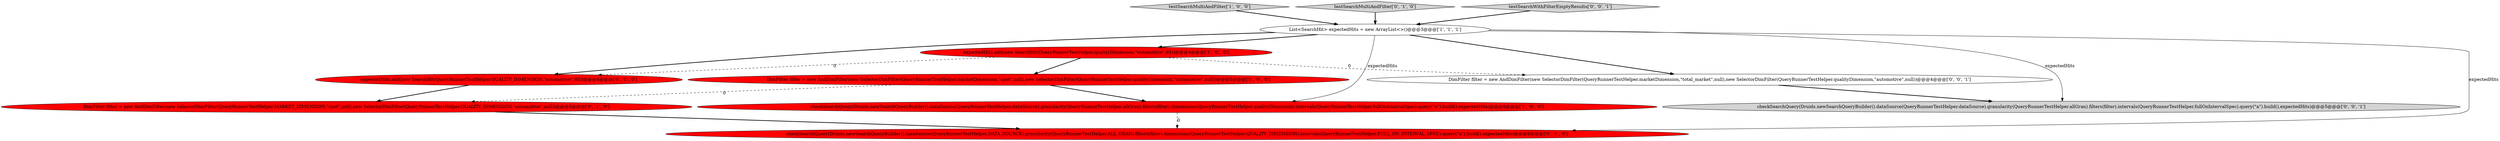 digraph {
0 [style = filled, label = "DimFilter filter = new AndDimFilter(new SelectorDimFilter(QueryRunnerTestHelper.marketDimension,\"spot\",null),new SelectorDimFilter(QueryRunnerTestHelper.qualityDimension,\"automotive\",null))@@@5@@@['1', '0', '0']", fillcolor = red, shape = ellipse image = "AAA1AAABBB1BBB"];
1 [style = filled, label = "checkSearchQuery(Druids.newSearchQueryBuilder().dataSource(QueryRunnerTestHelper.dataSource).granularity(QueryRunnerTestHelper.allGran).filters(filter).dimensions(QueryRunnerTestHelper.qualityDimension).intervals(QueryRunnerTestHelper.fullOnIntervalSpec).query(\"a\").build(),expectedHits)@@@6@@@['1', '0', '0']", fillcolor = red, shape = ellipse image = "AAA1AAABBB1BBB"];
4 [style = filled, label = "testSearchMultiAndFilter['1', '0', '0']", fillcolor = lightgray, shape = diamond image = "AAA0AAABBB1BBB"];
3 [style = filled, label = "List<SearchHit> expectedHits = new ArrayList<>()@@@3@@@['1', '1', '1']", fillcolor = white, shape = ellipse image = "AAA0AAABBB1BBB"];
6 [style = filled, label = "expectedHits.add(new SearchHit(QueryRunnerTestHelper.QUALITY_DIMENSION,\"automotive\",93))@@@4@@@['0', '1', '0']", fillcolor = red, shape = ellipse image = "AAA1AAABBB2BBB"];
8 [style = filled, label = "testSearchMultiAndFilter['0', '1', '0']", fillcolor = lightgray, shape = diamond image = "AAA0AAABBB2BBB"];
9 [style = filled, label = "DimFilter filter = new AndDimFilter(new SelectorDimFilter(QueryRunnerTestHelper.marketDimension,\"total_market\",null),new SelectorDimFilter(QueryRunnerTestHelper.qualityDimension,\"automotive\",null))@@@4@@@['0', '0', '1']", fillcolor = white, shape = ellipse image = "AAA0AAABBB3BBB"];
11 [style = filled, label = "checkSearchQuery(Druids.newSearchQueryBuilder().dataSource(QueryRunnerTestHelper.dataSource).granularity(QueryRunnerTestHelper.allGran).filters(filter).intervals(QueryRunnerTestHelper.fullOnIntervalSpec).query(\"a\").build(),expectedHits)@@@5@@@['0', '0', '1']", fillcolor = lightgray, shape = ellipse image = "AAA0AAABBB3BBB"];
10 [style = filled, label = "testSearchWithFilterEmptyResults['0', '0', '1']", fillcolor = lightgray, shape = diamond image = "AAA0AAABBB3BBB"];
7 [style = filled, label = "DimFilter filter = new AndDimFilter(new SelectorDimFilter(QueryRunnerTestHelper.MARKET_DIMENSION,\"spot\",null),new SelectorDimFilter(QueryRunnerTestHelper.QUALITY_DIMENSION,\"automotive\",null))@@@5@@@['0', '1', '0']", fillcolor = red, shape = ellipse image = "AAA1AAABBB2BBB"];
5 [style = filled, label = "checkSearchQuery(Druids.newSearchQueryBuilder().dataSource(QueryRunnerTestHelper.DATA_SOURCE).granularity(QueryRunnerTestHelper.ALL_GRAN).filters(filter).dimensions(QueryRunnerTestHelper.QUALITY_DIMENSION).intervals(QueryRunnerTestHelper.FULL_ON_INTERVAL_SPEC).query(\"a\").build(),expectedHits)@@@6@@@['0', '1', '0']", fillcolor = red, shape = ellipse image = "AAA1AAABBB2BBB"];
2 [style = filled, label = "expectedHits.add(new SearchHit(QueryRunnerTestHelper.qualityDimension,\"automotive\",93))@@@4@@@['1', '0', '0']", fillcolor = red, shape = ellipse image = "AAA1AAABBB1BBB"];
3->9 [style = bold, label=""];
4->3 [style = bold, label=""];
3->6 [style = bold, label=""];
10->3 [style = bold, label=""];
7->5 [style = bold, label=""];
2->0 [style = bold, label=""];
3->5 [style = solid, label="expectedHits"];
1->5 [style = dashed, label="0"];
9->11 [style = bold, label=""];
3->2 [style = bold, label=""];
6->7 [style = bold, label=""];
3->11 [style = solid, label="expectedHits"];
0->7 [style = dashed, label="0"];
2->9 [style = dashed, label="0"];
0->1 [style = bold, label=""];
3->1 [style = solid, label="expectedHits"];
8->3 [style = bold, label=""];
2->6 [style = dashed, label="0"];
}

